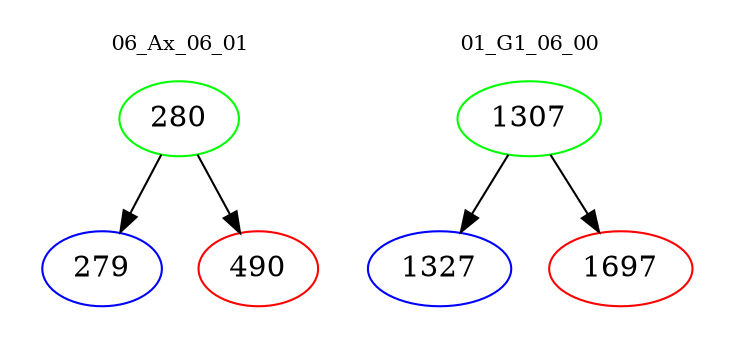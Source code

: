 digraph{
subgraph cluster_0 {
color = white
label = "06_Ax_06_01";
fontsize=10;
T0_280 [label="280", color="green"]
T0_280 -> T0_279 [color="black"]
T0_279 [label="279", color="blue"]
T0_280 -> T0_490 [color="black"]
T0_490 [label="490", color="red"]
}
subgraph cluster_1 {
color = white
label = "01_G1_06_00";
fontsize=10;
T1_1307 [label="1307", color="green"]
T1_1307 -> T1_1327 [color="black"]
T1_1327 [label="1327", color="blue"]
T1_1307 -> T1_1697 [color="black"]
T1_1697 [label="1697", color="red"]
}
}
